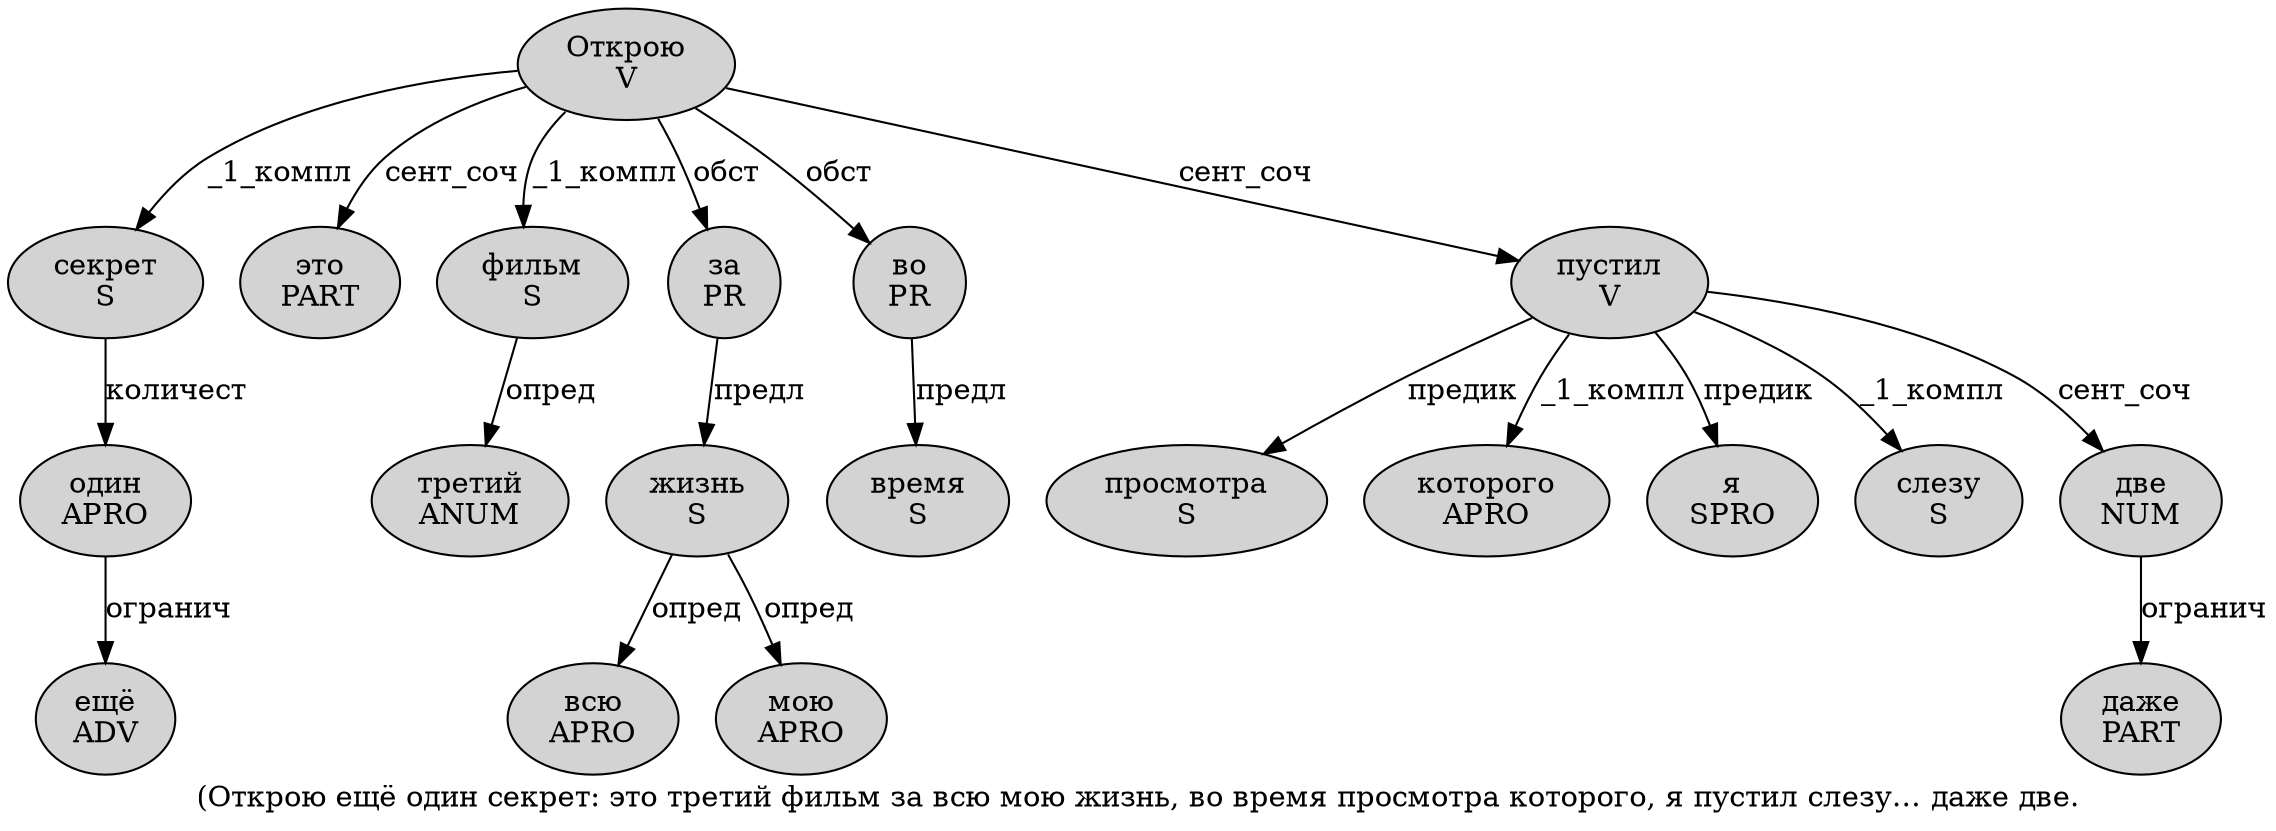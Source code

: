 digraph SENTENCE_18 {
	graph [label="(Открою ещё один секрет: это третий фильм за всю мою жизнь, во время просмотра которого, я пустил слезу… даже две."]
	node [style=filled]
		1 [label="Открою
V" color="" fillcolor=lightgray penwidth=1 shape=ellipse]
		2 [label="ещё
ADV" color="" fillcolor=lightgray penwidth=1 shape=ellipse]
		3 [label="один
APRO" color="" fillcolor=lightgray penwidth=1 shape=ellipse]
		4 [label="секрет
S" color="" fillcolor=lightgray penwidth=1 shape=ellipse]
		6 [label="это
PART" color="" fillcolor=lightgray penwidth=1 shape=ellipse]
		7 [label="третий
ANUM" color="" fillcolor=lightgray penwidth=1 shape=ellipse]
		8 [label="фильм
S" color="" fillcolor=lightgray penwidth=1 shape=ellipse]
		9 [label="за
PR" color="" fillcolor=lightgray penwidth=1 shape=ellipse]
		10 [label="всю
APRO" color="" fillcolor=lightgray penwidth=1 shape=ellipse]
		11 [label="мою
APRO" color="" fillcolor=lightgray penwidth=1 shape=ellipse]
		12 [label="жизнь
S" color="" fillcolor=lightgray penwidth=1 shape=ellipse]
		14 [label="во
PR" color="" fillcolor=lightgray penwidth=1 shape=ellipse]
		15 [label="время
S" color="" fillcolor=lightgray penwidth=1 shape=ellipse]
		16 [label="просмотра
S" color="" fillcolor=lightgray penwidth=1 shape=ellipse]
		17 [label="которого
APRO" color="" fillcolor=lightgray penwidth=1 shape=ellipse]
		19 [label="я
SPRO" color="" fillcolor=lightgray penwidth=1 shape=ellipse]
		20 [label="пустил
V" color="" fillcolor=lightgray penwidth=1 shape=ellipse]
		21 [label="слезу
S" color="" fillcolor=lightgray penwidth=1 shape=ellipse]
		23 [label="даже
PART" color="" fillcolor=lightgray penwidth=1 shape=ellipse]
		24 [label="две
NUM" color="" fillcolor=lightgray penwidth=1 shape=ellipse]
			4 -> 3 [label="количест"]
			12 -> 10 [label="опред"]
			12 -> 11 [label="опред"]
			9 -> 12 [label="предл"]
			3 -> 2 [label="огранич"]
			20 -> 16 [label="предик"]
			20 -> 17 [label="_1_компл"]
			20 -> 19 [label="предик"]
			20 -> 21 [label="_1_компл"]
			20 -> 24 [label="сент_соч"]
			1 -> 4 [label="_1_компл"]
			1 -> 6 [label="сент_соч"]
			1 -> 8 [label="_1_компл"]
			1 -> 9 [label="обст"]
			1 -> 14 [label="обст"]
			1 -> 20 [label="сент_соч"]
			8 -> 7 [label="опред"]
			14 -> 15 [label="предл"]
			24 -> 23 [label="огранич"]
}